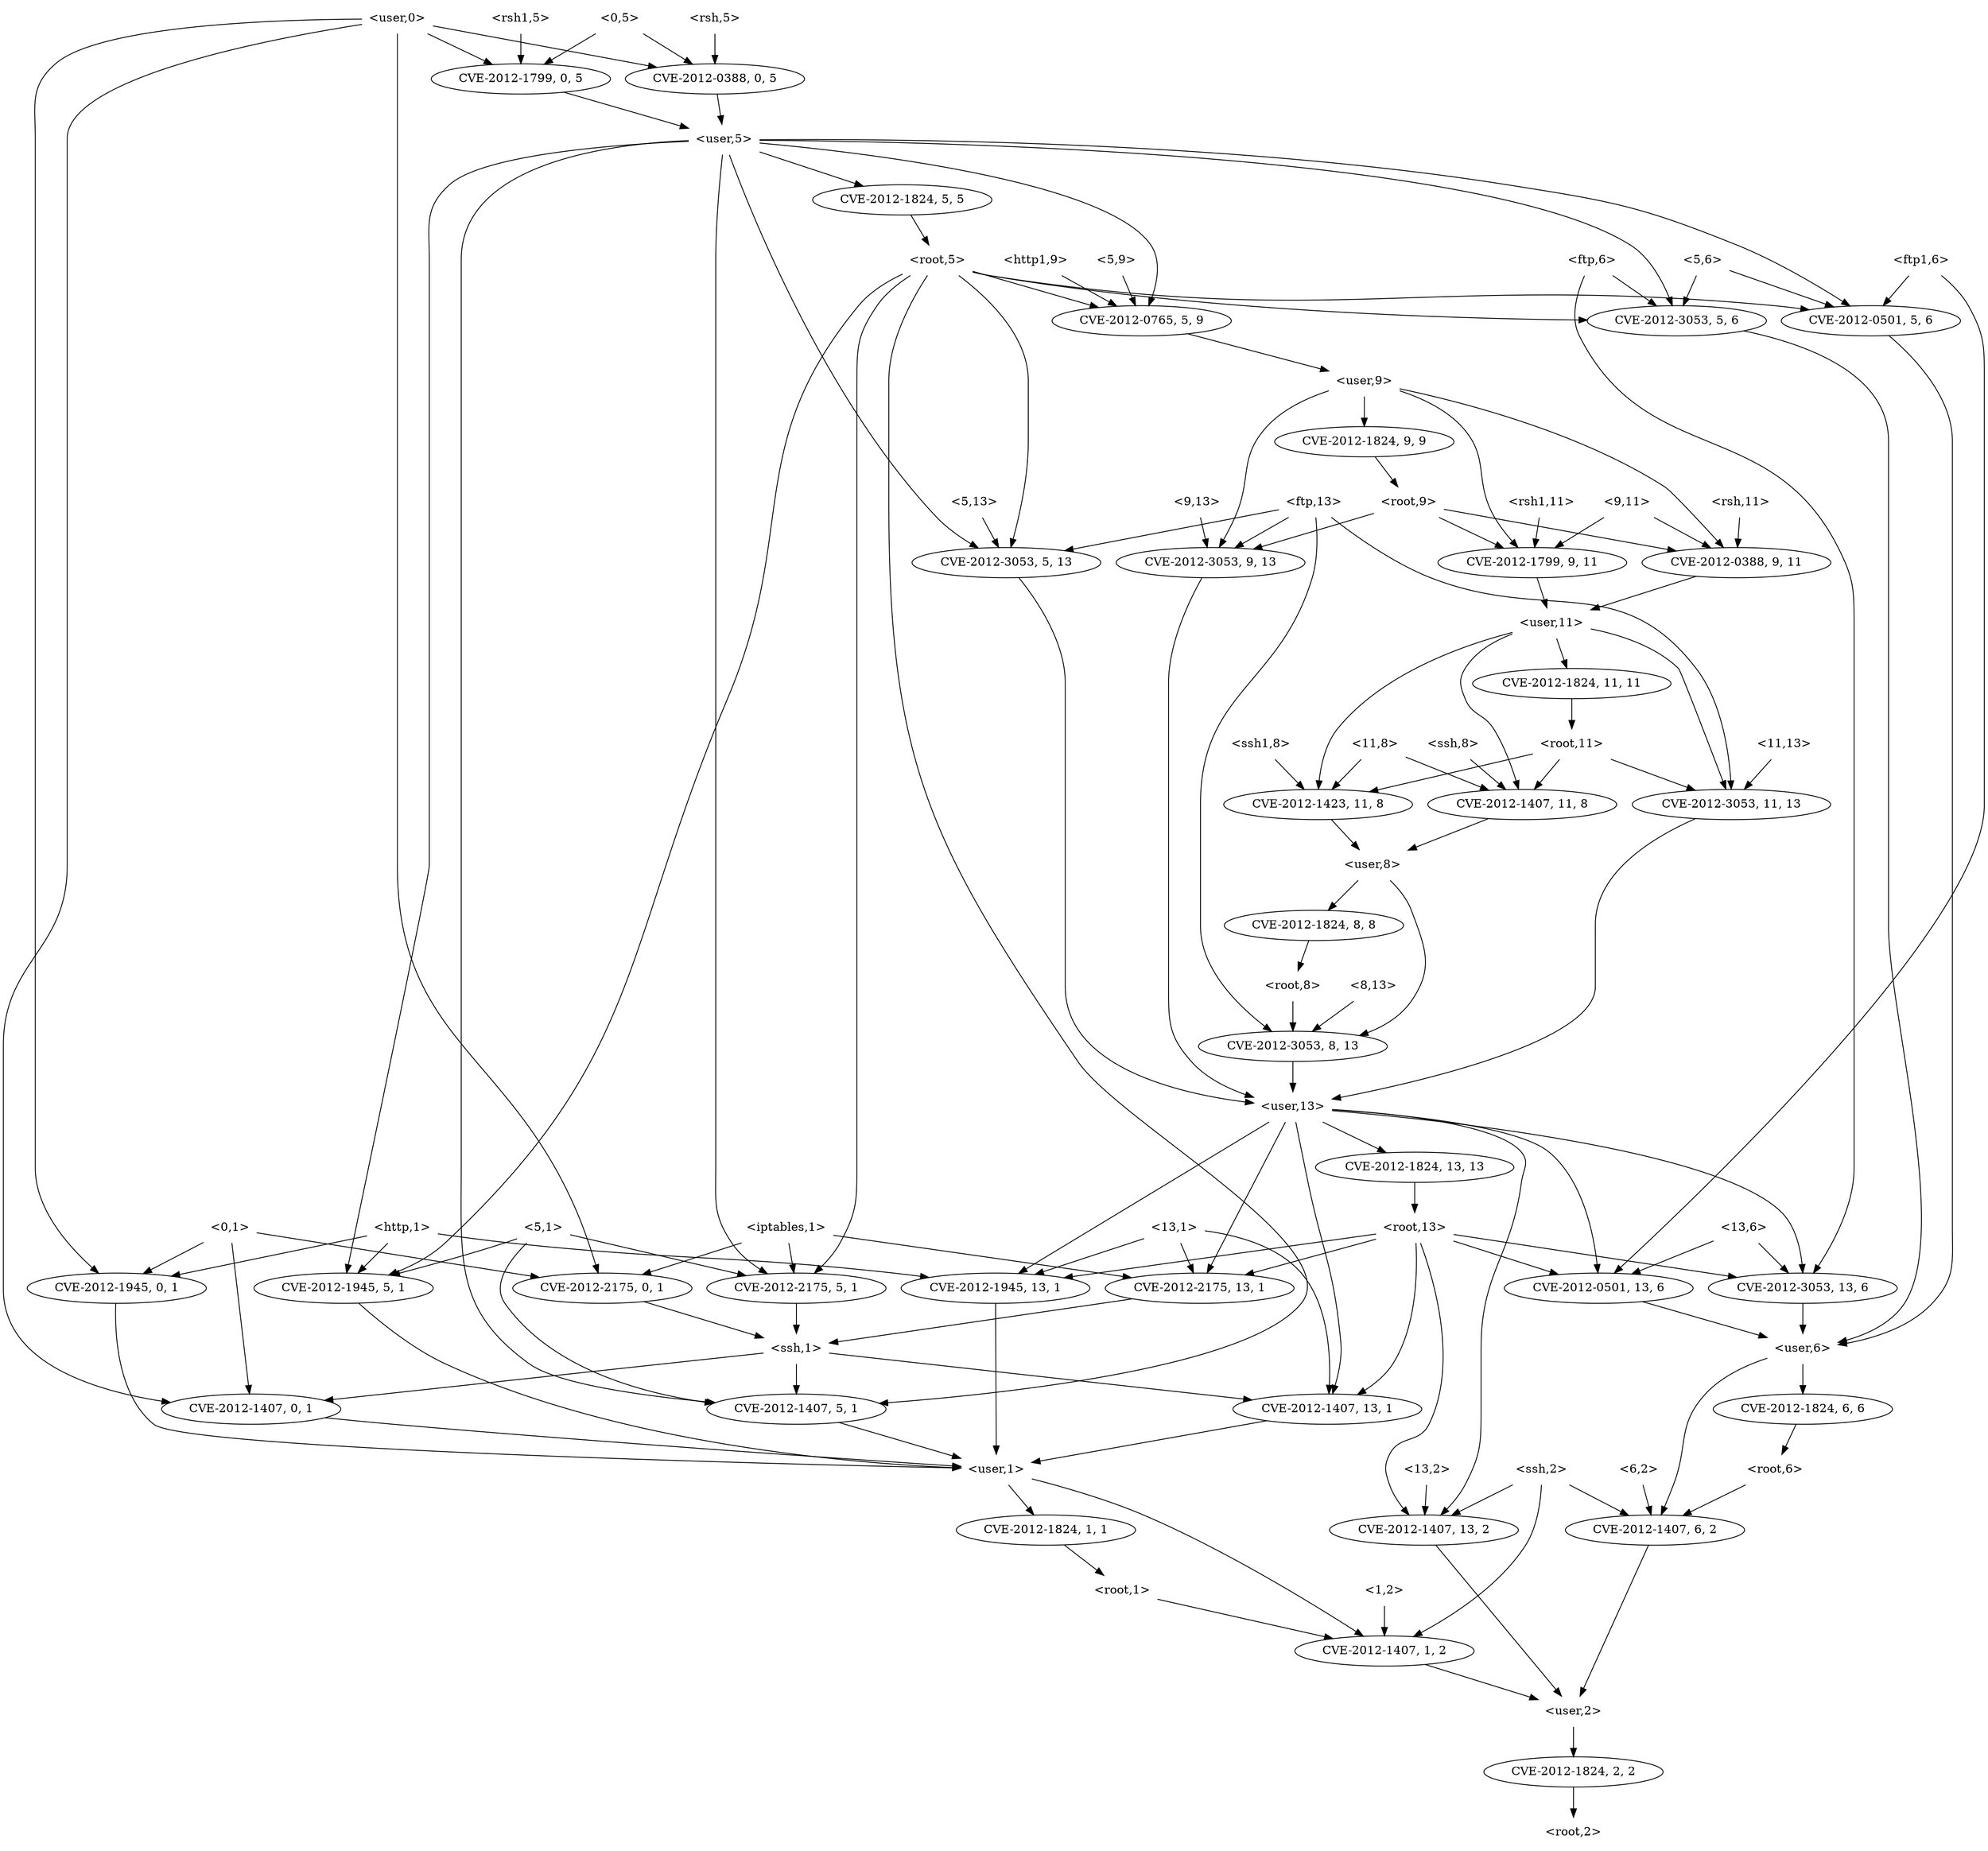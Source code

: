 strict digraph {
	graph [bb="0,0,2062.2,2196"];
	node [label="\N"];
	"<v_root,8,8>"	 [height=0.5,
		label=<CVE-2012-1824, 8, 8>,
		pos="1274.9,1098",
		width=2.4499];
	"<root,8>"	 [height=0.5,
		pos="1301.9,1026",
		shape=plaintext,
		width=0.89583];
	"<v_root,8,8>" -> "<root,8>"	 [pos="e,1295.3,1044.1 1281.6,1079.7 1284.6,1071.8 1288.3,1062.3 1291.6,1053.5"];
	"<v_ftp,8,13>"	 [height=0.5,
		label=<CVE-2012-3053, 8, 13>,
		pos="1400.9,954",
		width=2.5686];
	"<root,8>" -> "<v_ftp,8,13>"	 [pos="e,1377.6,971.47 1326.1,1007.9 1339.1,998.69 1355.3,987.26 1369.2,977.38"];
	"<13,6>"	 [height=0.5,
		pos="1762.9,738",
		shape=plaintext,
		width=0.78472];
	"<v_ftp,13,6>"	 [height=0.5,
		label=<CVE-2012-3053, 13, 6>,
		pos="1864.9,666",
		width=2.5686];
	"<13,6>" -> "<v_ftp,13,6>"	 [pos="e,1840.9,683.47 1787.8,719.88 1801.2,710.69 1817.9,699.26 1832.3,689.38"];
	"<v_ftp1,13,6>"	 [height=0.5,
		label=<CVE-2012-0501, 13, 6>,
		pos="1660.9,666",
		width=2.5686];
	"<13,6>" -> "<v_ftp1,13,6>"	 [pos="e,1684.9,683.47 1737.9,719.88 1724.6,710.69 1707.9,699.26 1693.5,689.38"];
	"<user,6>"	 [height=0.5,
		pos="1866.9,594",
		shape=plaintext,
		width=0.91667];
	"<v_ftp,13,6>" -> "<user,6>"	 [pos="e,1866.4,612.1 1865.4,647.7 1865.6,639.98 1865.9,630.71 1866.1,622.11"];
	"<v_ftp1,13,6>" -> "<user,6>"	 [pos="e,1833.8,606.23 1704.8,650.07 1740,638.12 1789,621.45 1823.9,609.59"];
	"<0,5>"	 [height=0.5,
		pos="642.89,2178",
		shape=plaintext,
		width=0.75];
	"<v_rsh,0,5>"	 [height=0.5,
		label=<CVE-2012-0388, 0, 5>,
		pos="737.89,2106",
		width=2.4499];
	"<0,5>" -> "<v_rsh,0,5>"	 [pos="e,715.33,2123.6 666.37,2159.7 678.63,2150.7 693.79,2139.5 706.99,2129.8"];
	"<v_rsh1,0,5>"	 [height=0.5,
		label=<CVE-2012-1799, 0, 5>,
		pos="542.89,2106",
		width=2.4499];
	"<0,5>" -> "<v_rsh1,0,5>"	 [pos="e,566.41,2123.5 618.42,2159.9 605.3,2150.7 588.98,2139.3 574.86,2129.4"];
	"<user,5>"	 [height=0.5,
		pos="780.89,2034",
		shape=plaintext,
		width=0.91667];
	"<v_rsh,0,5>" -> "<user,5>"	 [pos="e,770.27,2052.3 748.3,2088.1 753.29,2079.9 759.39,2070 764.95,2060.9"];
	"<v_rsh1,0,5>" -> "<user,5>"	 [pos="e,747.72,2044.8 591.05,2090.8 634.09,2078.2 696.57,2059.8 737.94,2047.6"];
	"<rsh1,11>"	 [height=0.5,
		pos="1110.9,1602",
		shape=plaintext,
		width=1.0278];
	"<v_rsh1,9,11>"	 [height=0.5,
		label=<CVE-2012-1799, 9, 11>,
		pos="1115.9,1530",
		width=2.5686];
	"<rsh1,11>" -> "<v_rsh1,9,11>"	 [pos="e,1114.7,1548.1 1112.1,1583.7 1112.7,1576 1113.3,1566.7 1114,1558.1"];
	"<user,11>"	 [height=0.5,
		pos="1109.9,1458",
		shape=plaintext,
		width=1.0069];
	"<v_rsh1,9,11>" -> "<user,11>"	 [pos="e,1111.4,1476.1 1114.4,1511.7 1113.7,1504 1112.9,1494.7 1112.2,1486.1"];
	"<v_ftp,5,13>"	 [height=0.5,
		label=<CVE-2012-3053, 5, 13>,
		pos="1542.9,1530",
		width=2.5686];
	"<user,13>"	 [height=0.5,
		pos="1400.9,882",
		shape=plaintext,
		width=1.0069];
	"<v_ftp,5,13>" -> "<user,13>"	 [pos="e,1437.3,895.31 1542.9,1512 1542.9,1485.3 1542.9,1432.1 1542.9,1387 1542.9,1387 1542.9,1387 1542.9,1025 1542.9,981.45 1531.9,967.58\
 1501.9,936 1486.7,920.03 1465.7,907.94 1446.7,899.36"];
	"<v_iptables,13,1>"	 [height=0.5,
		label=<CVE-2012-2175, 13, 1>,
		pos="830.89,666",
		width=2.5686];
	"<user,13>" -> "<v_iptables,13,1>"	 [pos="e,843.63,684.01 1364.4,881.74 1294.2,881.92 1136.8,876.35 1015.9,828 943.66,799.12 880.31,729.47 849.95,691.95"];
	"<user,13>" -> "<v_ftp,13,6>"	 [pos="e,1855.5,684.15 1437.3,879.18 1513.6,873.53 1692.2,850.38 1799.9,756 1820.5,737.9 1838.5,712.12 1850.2,692.97"];
	"<v_ssh,13,2>"	 [height=0.5,
		label=<CVE-2012-1407, 13, 2>,
		pos="1477.9,378",
		width=2.5686];
	"<user,13>" -> "<v_ssh,13,2>"	 [pos="e,1463.9,395.97 1405.9,863.81 1415.6,829.83 1436.5,751.51 1443.9,684 1456.1,572.67 1413.9,539.63 1444.9,432 1447.7,422.36 1452.7\
,412.77 1458.1,404.44"];
	"<v_ssh,13,1>"	 [height=0.5,
		label=<CVE-2012-1407, 13, 1>,
		pos="1188.9,522",
		width=2.5686];
	"<user,13>" -> "<v_ssh,13,1>"	 [pos="e,1191.2,540.02 1364.5,879.02 1296.3,873.11 1150.4,849.6 1086.9,756 1077.9,742.76 1078.3,733.48 1086.9,720 1107.5,687.84 1142,714.55\
 1164.9,684 1194.3,644.82 1194.9,584.93 1192.2,550.31"];
	"<v_http,13,1>"	 [height=0.5,
		label=<CVE-2012-1945, 13, 1>,
		pos="1342.9,666",
		width=2.5686];
	"<user,13>" -> "<v_http,13,1>"	 [pos="e,1347.6,684.23 1396.2,863.85 1386.2,826.75 1362.3,738.81 1350.2,694.1"];
	"<user,13>" -> "<v_ftp1,13,6>"	 [pos="e,1664.9,684.11 1437.5,878.17 1498.4,872.64 1616.8,858.23 1643.9,828 1676.7,791.39 1672.6,729.65 1666.7,694.21"];
	"<v_root,13,13>"	 [height=0.5,
		label=<CVE-2012-1824, 13, 13>,
		pos="1537.9,810",
		width=2.7013];
	"<user,13>" -> "<v_root,13,13>"	 [pos="e,1506.1,827.23 1434.4,863.88 1453.3,854.23 1477,842.11 1497,831.91"];
	"<11,13>"	 [height=0.5,
		pos="960.89,1314",
		shape=plaintext,
		width=0.88889];
	"<v_ftp,11,13>"	 [height=0.5,
		label=<CVE-2012-3053, 11, 13>,
		pos="971.89,1242",
		width=2.7013];
	"<11,13>" -> "<v_ftp,11,13>"	 [pos="e,969.2,1260.1 963.61,1295.7 964.82,1288 966.27,1278.7 967.63,1270.1"];
	"<v_ftp,11,13>" -> "<user,13>"	 [pos="e,1364.4,882.25 992.75,1224.1 1020.4,1199.7 1065.9,1151.6 1065.9,1099 1065.9,1099 1065.9,1099 1065.9,1025 1065.9,901.22 1262.2,883.73\
 1354.2,882.34"];
	"<0,1>"	 [height=0.5,
		pos="951.89,738",
		shape=plaintext,
		width=0.75];
	"<v_http,0,1>"	 [height=0.5,
		label=<CVE-2012-1945, 0, 1>,
		pos="1067.9,666",
		width=2.4499];
	"<0,1>" -> "<v_http,0,1>"	 [pos="e,1040.9,683.31 979.08,720.59 994.94,711.02 1015.1,698.85 1032.2,688.52"];
	"<v_iptables,0,1>"	 [height=0.5,
		label=<CVE-2012-2175, 0, 1>,
		pos="631.89,666",
		width=2.4499];
	"<0,1>" -> "<v_iptables,0,1>"	 [pos="e,689.69,679.64 924.88,731.09 875.62,720.32 769.81,697.17 699.75,681.85"];
	"<v_ssh,0,1>"	 [height=0.5,
		label=<CVE-2012-1407, 0, 1>,
		pos="791.89,522",
		width=2.4499];
	"<0,1>" -> "<v_ssh,0,1>"	 [pos="e,818.6,539.3 951.12,719.8 949.61,700.99 945.13,670.53 931.89,648 906.07,604.1 859.59,567.21 827.3,545.13"];
	"<user,1>"	 [height=0.5,
		pos="1089.9,450",
		shape=plaintext,
		width=0.91667];
	"<v_http,0,1>" -> "<user,1>"	 [pos="e,1088.1,468.23 1069.6,647.85 1073.5,610.83 1082.5,523.18 1087.1,478.39"];
	"<ssh,1>"	 [height=0.5,
		pos="711.89,594",
		shape=plaintext,
		width=0.84028];
	"<v_iptables,0,1>" -> "<ssh,1>"	 [pos="e,692.23,612.2 650.85,648.41 660.88,639.63 673.39,628.68 684.47,618.99"];
	"<v_ssh,0,1>" -> "<user,1>"	 [pos="e,1056.6,458.81 847.59,507.92 905.23,494.37 994.05,473.51 1046.6,461.16"];
	"<v_ftp,8,13>" -> "<user,13>"	 [pos="e,1400.9,900.1 1400.9,935.7 1400.9,927.98 1400.9,918.71 1400.9,910.11"];
	"<v_root,6,6>"	 [height=0.5,
		label=<CVE-2012-1824, 6, 6>,
		pos="1751.9,522",
		width=2.4499];
	"<root,6>"	 [height=0.5,
		pos="1752.9,450",
		shape=plaintext,
		width=0.89583];
	"<v_root,6,6>" -> "<root,6>"	 [pos="e,1752.6,468.1 1752.1,503.7 1752.2,495.98 1752.4,486.71 1752.5,478.11"];
	"<v_ssh,6,2>"	 [height=0.5,
		label=<CVE-2012-1407, 6, 2>,
		pos="1714.9,378",
		width=2.4499];
	"<root,6>" -> "<v_ssh,6,2>"	 [pos="e,1724.2,396.1 1743.5,431.7 1739.1,423.64 1733.8,413.89 1729,404.98"];
	"<http,1>"	 [height=0.5,
		pos="1128.9,738",
		shape=plaintext,
		width=0.89583];
	"<http,1>" -> "<v_http,0,1>"	 [pos="e,1082.8,684.1 1113.8,719.7 1106.5,711.3 1097.6,701.07 1089.6,691.86"];
	"<http,1>" -> "<v_http,13,1>"	 [pos="e,1297.7,681.77 1161.4,726.37 1195,715.38 1248,698.03 1288.1,684.92"];
	"<v_http,5,1>"	 [height=0.5,
		label=<CVE-2012-1945, 5, 1>,
		pos="128.89,666",
		width=2.4499];
	"<http,1>" -> "<v_http,5,1>"	 [pos="e,208.51,673.89 1096.5,732.49 1067.9,728.66 1025.2,723.28 987.89,720 700.55,694.72 627.67,703.58 339.89,684 300.17,681.3 256.29,\
677.84 218.88,674.75"];
	"<v_http,13,1>" -> "<user,1>"	 [pos="e,1123.2,450.6 1342.4,647.88 1340.4,615.05 1331.3,543.06 1289.9,504 1247.3,463.88 1178,453.36 1133.2,451.01"];
	"<v_http,5,1>" -> "<user,1>"	 [pos="e,1056.7,450.81 129.18,647.85 130.79,613.97 139.67,538.74 185.89,504 255.17,451.93 875.81,450.24 1046.6,450.77"];
	"<ftp1,6>"	 [height=0.5,
		pos="1982.9,1890",
		shape=plaintext,
		width=0.89583];
	"<v_ftp1,5,6>"	 [height=0.5,
		label=<CVE-2012-0501, 5, 6>,
		pos="1945.9,1818",
		width=2.4499];
	"<ftp1,6>" -> "<v_ftp1,5,6>"	 [pos="e,1954.9,1836.1 1973.7,1871.7 1969.5,1863.6 1964.3,1853.9 1959.6,1845"];
	"<ftp1,6>" -> "<v_ftp1,13,6>"	 [pos="e,1672.9,683.9 2008.9,1872 2021,1862.7 2034.5,1850.3 2042.9,1836 2063.3,1801.1 2061.9,1787.4 2061.9,1747 2061.9,1747 2061.9,1747\
 2061.9,1241 2061.9,1232.5 1756.4,801.53 1678.7,692.07"];
	"<v_ftp1,5,6>" -> "<user,6>"	 [pos="e,1900.1,599.69 1962.4,1800.3 1985.3,1775.3 2023.9,1725.6 2023.9,1675 2023.9,1675 2023.9,1675 2023.9,737 2023.9,696.03 2027.1,678.6\
 1999.9,648 1976.8,622.1 1939.4,608.68 1910.1,601.84"];
	"<ftp,13>"	 [height=0.5,
		pos="1236.9,1602",
		shape=plaintext,
		width=0.89583];
	"<ftp,13>" -> "<v_ftp,11,13>"	 [pos="e,982.72,1260.2 1238.1,1583.7 1238.4,1563.7 1235.7,1531 1216.9,1512 1167.7,1462.4 1115.7,1522.8 1063.9,1476 1001.1,1419.3 1036.7\
,1373.1 1001.9,1296 997.8,1286.9 992.67,1277.4 987.82,1268.9"];
	"<ftp,13>" -> "<v_ftp,8,13>"	 [pos="e,1438.4,970.55 1263.6,1583.7 1331.4,1537.3 1504.9,1402.9 1504.9,1243 1504.9,1243 1504.9,1243 1504.9,1097 1504.9,1056.5 1508.3,1041.1\
 1484.9,1008 1475.4,994.59 1461.4,983.83 1447.5,975.6"];
	"<v_ftp,9,13>"	 [height=0.5,
		label=<CVE-2012-3053, 9, 13>,
		pos="707.89,1530",
		width=2.5686];
	"<ftp,13>" -> "<v_ftp,9,13>"	 [pos="e,773.91,1542.6 1204.3,1593.3 1189.9,1590 1172.6,1586.5 1156.9,1584 1003.7,1559.9 963.54,1568.8 809.89,1548 801.51,1546.9 792.77\
,1545.6 784.07,1544.2"];
	"<ftp,13>" -> "<v_ftp,5,13>"	 [pos="e,1474.6,1542.2 1269.3,1588.6 1274.2,1586.9 1279.1,1585.3 1283.9,1584 1343.7,1567.1 1412.8,1553.3 1464.5,1544"];
	"<v_ftp,9,13>" -> "<user,13>"	 [pos="e,1364.2,883.44 722.52,1511.9 742.77,1486.5 776.89,1436.3 776.89,1387 776.89,1387 776.89,1387 776.89,1025 776.89,906.72 1208.5,886.96\
 1353.8,883.66"];
	"<v_ssh,5,1>"	 [height=0.5,
		label=<CVE-2012-1407, 5, 1>,
		pos="282.89,522",
		width=2.4499];
	"<ssh,1>" -> "<v_ssh,5,1>"	 [pos="e,349.57,533.88 681.38,588.02 614.91,577.18 455.33,551.14 359.5,535.5"];
	"<ssh,1>" -> "<v_ssh,13,1>"	 [pos="e,1117.3,533.5 742.45,588.51 814.96,577.87 999.35,550.81 1107.1,535"];
	"<ssh,1>" -> "<v_ssh,0,1>"	 [pos="e,772.89,539.62 731.66,575.7 741.79,566.84 754.26,555.92 765.23,546.33"];
	"<v_ssh,13,1>" -> "<user,1>"	 [pos="e,1114.2,468.2 1165.4,504.41 1152.6,495.37 1136.6,484.04 1122.6,474.14"];
	"<v_ssh,1,2>"	 [height=0.5,
		label=<CVE-2012-1407, 1, 2>,
		pos="1444.9,234",
		width=2.4499];
	"<user,1>" -> "<v_ssh,1,2>"	 [pos="e,1423.3,251.7 1123,436.14 1147.3,426.24 1180.8,411.65 1208.9,396 1286.7,352.62 1371.4,290.9 1415.1,257.9"];
	"<v_root,1,1>"	 [height=0.5,
		label=<CVE-2012-1824, 1, 1>,
		pos="1111.9,378",
		width=2.4499];
	"<user,1>" -> "<v_root,1,1>"	 [pos="e,1106.5,396.1 1095.3,431.7 1097.8,423.9 1100.7,414.51 1103.5,405.83"];
	"<v_ssh,11,8>"	 [height=0.5,
		label=<CVE-2012-1407, 11, 8>,
		pos="1383.9,1242",
		width=2.5686];
	"<user,11>" -> "<v_ssh,11,8>"	 [pos="e,1383.7,1260.1 1146.5,1456.9 1193.3,1454.9 1274.4,1445.2 1327.9,1404 1369.5,1371.9 1380.3,1307 1383.1,1270.1"];
	"<user,11>" -> "<v_ftp,11,13>"	 [pos="e,996.27,1259.5 1104.6,1439.7 1094.6,1408.7 1070.5,1342.5 1034.9,1296 1026.3,1284.8 1015,1274.3 1004.3,1265.7"];
	"<v_ssh1,11,8>"	 [height=0.5,
		label=<CVE-2012-1423, 11, 8>,
		pos="1179.9,1242",
		width=2.5686];
	"<user,11>" -> "<v_ssh1,11,8>"	 [pos="e,1150.7,1259.3 1106.2,1439.9 1100.5,1409.3 1092.4,1343.7 1115.9,1296 1121.8,1284 1131.9,1273.7 1142.3,1265.4"];
	"<v_root,11,11>"	 [height=0.5,
		label=<CVE-2012-1824, 11, 11>,
		pos="1221.9,1386",
		width=2.7013];
	"<user,11>" -> "<v_root,11,11>"	 [pos="e,1195.5,1403.5 1137.3,1439.9 1152.3,1430.5 1171,1418.8 1187,1408.8"];
	"<13,2>"	 [height=0.5,
		pos="1482.9,450",
		shape=plaintext,
		width=0.78472];
	"<13,2>" -> "<v_ssh,13,2>"	 [pos="e,1479.1,396.1 1481.7,431.7 1481.1,423.98 1480.4,414.71 1479.8,406.11"];
	"<user,2>"	 [height=0.5,
		pos="1636.9,162",
		shape=plaintext,
		width=0.91667];
	"<v_ssh,13,2>" -> "<user,2>"	 [pos="e,1624.1,180.23 1490.6,359.85 1518.5,322.28 1585.2,232.58 1618,188.43"];
	"<iptables,1>"	 [height=0.5,
		pos="631.89,738",
		shape=plaintext,
		width=1.1944];
	"<iptables,1>" -> "<v_iptables,0,1>"	 [pos="e,631.89,684.1 631.89,719.7 631.89,711.98 631.89,702.71 631.89,694.11"];
	"<v_iptables,5,1>"	 [height=0.5,
		label=<CVE-2012-2175, 5, 1>,
		pos="436.89,666",
		width=2.4499];
	"<iptables,1>" -> "<v_iptables,5,1>"	 [pos="e,478.37,681.89 588.61,721.46 558.82,710.77 519.12,696.52 487.8,685.28"];
	"<iptables,1>" -> "<v_iptables,13,1>"	 [pos="e,788.13,682.04 675.07,721.81 705.42,711.13 746.2,696.79 778.43,685.45"];
	"<v_iptables,5,1>" -> "<ssh,1>"	 [pos="e,681.59,602.71 489.91,651.5 543.09,637.97 623.81,617.42 671.85,605.19"];
	"<v_iptables,13,1>" -> "<ssh,1>"	 [pos="e,741,612.12 803.29,648.76 787.38,639.41 767.16,627.52 749.79,617.29"];
	"<v_root,2,2>"	 [height=0.5,
		label=<CVE-2012-1824, 2, 2>,
		pos="1636.9,90",
		width=2.4499];
	"<user,2>" -> "<v_root,2,2>"	 [pos="e,1636.9,108.1 1636.9,143.7 1636.9,135.98 1636.9,126.71 1636.9,118.11"];
	"<root,2>"	 [height=0.5,
		pos="1636.9,18",
		shape=plaintext,
		width=0.89583];
	"<v_root,2,2>" -> "<root,2>"	 [pos="e,1636.9,36.104 1636.9,71.697 1636.9,63.983 1636.9,54.712 1636.9,46.112"];
	"<root,1>"	 [height=0.5,
		pos="1182.9,306",
		shape=plaintext,
		width=0.89583];
	"<root,1>" -> "<v_ssh,1,2>"	 [pos="e,1393.7,248.68 1215.3,296.35 1257.2,285.14 1331.1,265.39 1383.8,251.33"];
	"<v_ssh,1,2>" -> "<user,2>"	 [pos="e,1603.7,175.09 1486.1,217.98 1517.9,206.37 1561.9,190.34 1594.1,178.59"];
	"<user,9>"	 [height=0.5,
		pos="1002.9,1746",
		shape=plaintext,
		width=0.91667];
	"<v_rsh,9,11>"	 [height=0.5,
		label=<CVE-2012-0388, 9, 11>,
		pos="911.89,1530",
		width=2.5686];
	"<user,9>" -> "<v_rsh,9,11>"	 [pos="e,905.65,1548 969.63,1736.4 947.32,1728.8 919.59,1715.1 905.89,1692 881.19,1650.4 892.63,1591.4 902.63,1557.6"];
	"<user,9>" -> "<v_ftp,9,13>"	 [pos="e,719.7,1548 969.7,1731.7 923.81,1712.2 840.06,1672.3 781.89,1620 760.38,1600.7 739.66,1574.9 725.65,1556.1"];
	"<user,9>" -> "<v_rsh1,9,11>"	 [pos="e,1133.6,1547.9 1036.1,1731.2 1075.3,1712.7 1137.5,1675.6 1156.9,1620 1162.1,1604.9 1162.1,1599.1 1156.9,1584 1153.4,1573.8 1147\
,1564 1140.3,1555.6"];
	"<v_root,9,9>"	 [height=0.5,
		label=<CVE-2012-1824, 9, 9>,
		pos="1002.9,1674",
		width=2.4499];
	"<user,9>" -> "<v_root,9,9>"	 [pos="e,1002.9,1692.1 1002.9,1727.7 1002.9,1720 1002.9,1710.7 1002.9,1702.1"];
	"<v_rsh,9,11>" -> "<user,11>"	 [pos="e,1073.5,1471.9 954.36,1514 986.63,1502.6 1030.9,1486.9 1064,1475.2"];
	"<root,9>"	 [height=0.5,
		pos="947.89,1602",
		shape=plaintext,
		width=0.89583];
	"<v_root,9,9>" -> "<root,9>"	 [pos="e,961.46,1620.3 989.57,1656.1 983.05,1647.8 975.06,1637.6 967.83,1628.4"];
	"<8,13>"	 [height=0.5,
		pos="1447.9,1026",
		shape=plaintext,
		width=0.78472];
	"<8,13>" -> "<v_ftp,8,13>"	 [pos="e,1412.4,972.1 1436.3,1007.7 1430.7,999.47 1424,989.48 1418,980.42"];
	"<ssh,8>"	 [height=0.5,
		pos="1445.9,1314",
		shape=plaintext,
		width=0.84028];
	"<ssh,8>" -> "<v_ssh,11,8>"	 [pos="e,1399,1260.1 1430.6,1295.7 1423.1,1287.3 1414.1,1277.1 1405.9,1267.9"];
	"<user,8>"	 [height=0.5,
		pos="1328.9,1170",
		shape=plaintext,
		width=0.91667];
	"<v_ssh,11,8>" -> "<user,8>"	 [pos="e,1342.5,1188.3 1370.6,1224.1 1364,1215.8 1356.1,1205.6 1348.8,1196.4"];
	"<root,9>" -> "<v_rsh,9,11>"	 [pos="e,920.68,1548.1 938.99,1583.7 934.89,1575.7 929.94,1566.1 925.39,1557.3"];
	"<root,9>" -> "<v_ftp,9,13>"	 [pos="e,757.2,1545.4 915.52,1591.6 877.53,1580.5 813.79,1561.9 766.93,1548.2"];
	"<root,9>" -> "<v_rsh1,9,11>"	 [pos="e,1078.6,1546.5 980.28,1587.5 1005.6,1577 1041,1562.2 1069.3,1550.4"];
	"<v_root,1,1>" -> "<root,1>"	 [pos="e,1165.4,324.28 1129.1,360.05 1137.8,351.5 1148.4,340.96 1158,331.54"];
	"<5,9>"	 [height=0.5,
		pos="976.89,1890",
		shape=plaintext,
		width=0.75];
	"<v_http1,5,9>"	 [height=0.5,
		label=<CVE-2012-0765, 5, 9>,
		pos="1063.9,1818",
		width=2.4499];
	"<5,9>" -> "<v_http1,5,9>"	 [pos="e,1043.2,1835.6 998.39,1871.7 1009.5,1862.7 1023.2,1851.7 1035.2,1842"];
	"<v_http1,5,9>" -> "<user,9>"	 [pos="e,1017.9,1764.3 1049.1,1800.1 1041.7,1791.6 1032.7,1781.2 1024.5,1771.8"];
	"<user,8>" -> "<v_ftp,8,13>"	 [pos="e,1400.6,972.28 1346.5,1151.9 1355.5,1142.2 1365.8,1129.4 1371.9,1116 1392,1072.2 1398.2,1015.6 1400.1,982.56"];
	"<user,8>" -> "<v_root,8,8>"	 [pos="e,1288.1,1116.1 1315.5,1151.7 1309.1,1143.4 1301.3,1133.3 1294.3,1124.1"];
	"<user,5>" -> "<v_http1,5,9>"	 [pos="e,1057.1,1836 814.21,2022.5 863.35,2005.5 955.6,1967.8 1012.9,1908 1030.4,1889.7 1044.2,1864.3 1053,1845.3"];
	"<user,5>" -> "<v_ftp,5,13>"	 [pos="e,1542.9,1548 814.12,2030.4 960.78,2018.4 1542.9,1966.3 1542.9,1891 1542.9,1891 1542.9,1891 1542.9,1673 1542.9,1633 1542.9,1586.7\
 1542.9,1558.1"];
	"<user,5>" -> "<v_ssh,5,1>"	 [pos="e,220.2,534.75 747.78,2031.9 626.13,2027.1 210.89,2002.4 210.89,1891 210.89,1891 210.89,1891 210.89,1169 210.89,924.16 -97,856.17\
 31.887,648 70.605,585.46 151.05,553.2 210.48,537.27"];
	"<v_root,5,5>"	 [height=0.5,
		label=<CVE-2012-1824, 5, 5>,
		pos="801.89,1962",
		width=2.4499];
	"<user,5>" -> "<v_root,5,5>"	 [pos="e,796.76,1980.1 786.08,2015.7 788.42,2007.9 791.23,1998.5 793.84,1989.8"];
	"<user,5>" -> "<v_http,5,1>"	 [pos="e,137.79,683.96 747.71,2032.2 630.28,2028.9 239.21,2015.6 196.89,1980 165.52,1953.6 172.89,1932 172.89,1891 172.89,1891 172.89,1891\
 172.89,809 172.89,766.98 155.09,720.98 142.13,693.05"];
	"<v_ftp,5,6>"	 [height=0.5,
		label=<CVE-2012-3053, 5, 6>,
		pos="1750.9,1818",
		width=2.4499];
	"<user,5>" -> "<v_ftp,5,6>"	 [pos="e,1741.7,1836.1 814.16,2032.6 943.72,2031 1414.4,2022 1556.9,1980 1620.2,1961.3 1637.5,1951.9 1686.9,1908 1707.3,1889.9 1724.9,1864.1\
 1736.5,1844.9"];
	"<user,5>" -> "<v_iptables,5,1>"	 [pos="e,436.49,684.05 747.73,2033.5 664.6,2032.7 453.89,2018.2 453.89,1891 453.89,1891 453.89,1891 453.89,1097 453.89,1001.5 434.89,978.49\
 434.89,883 434.89,883 434.89,883 434.89,809 434.89,768.99 435.69,722.65 436.28,694.08"];
	"<user,5>" -> "<v_ftp1,5,6>"	 [pos="e,1934.6,1836 814.13,2033.5 927.14,2034.5 1306.6,2033.4 1613.9,1980 1727.8,1960.2 1765.5,1968.8 1863.9,1908 1890.4,1891.6 1913.6\
,1864.4 1928.6,1844.4"];
	"<v_ssh,5,1>" -> "<user,1>"	 [pos="e,1056.8,453.87 362.47,514.1 530.53,499.52 916.76,466.02 1046.5,454.76"];
	"<root,5>"	 [height=0.5,
		pos="887.89,1890",
		shape=plaintext,
		width=0.89583];
	"<v_root,5,5>" -> "<root,5>"	 [pos="e,866.75,1908.2 822.27,1944.4 833.16,1935.5 846.77,1924.5 858.76,1914.7"];
	"<v_ftp,5,6>" -> "<user,6>"	 [pos="e,1900.3,603.2 1803.9,1803.6 1862.3,1785.2 1947.9,1746.1 1947.9,1675 1947.9,1675 1947.9,1675 1947.9,1097 1947.9,897.28 2068.5,819.34\
 1965.9,648 1953.7,627.64 1930.7,614.66 1910,606.64"];
	"<ftp,6>"	 [height=0.5,
		pos="1648.9,1890",
		shape=plaintext,
		width=0.8125];
	"<ftp,6>" -> "<v_ftp,5,6>"	 [pos="e,1726.9,1835.5 1673.8,1871.9 1687.2,1862.7 1703.9,1851.3 1718.3,1841.4"];
	"<ftp,6>" -> "<v_ftp,13,6>"	 [pos="e,1860.8,684.18 1649.2,1871.9 1649.7,1853.9 1650.9,1824.9 1653.9,1800 1707.7,1354.1 1829.4,819.12 1858.5,694.06"];
	"<user,6>" -> "<v_ssh,6,2>"	 [pos="e,1743.6,395.09 1865.7,575.9 1864,557.45 1859.6,527.54 1848.9,504 1832.2,467.33 1823.2,459.59 1793.9,432 1781.5,420.31 1766.2,409.41\
 1752.4,400.58"];
	"<user,6>" -> "<v_root,6,6>"	 [pos="e,1778.5,539.23 1838.8,575.88 1823.3,566.45 1803.9,554.66 1787.4,544.61"];
	"<v_ssh,6,2>" -> "<user,2>"	 [pos="e,1643.2,180.23 1708.6,359.85 1695.1,322.68 1662.9,234.44 1646.7,189.82"];
	"<5,13>"	 [height=0.5,
		pos="1485.9,1602",
		shape=plaintext,
		width=0.78472];
	"<5,13>" -> "<v_ftp,5,13>"	 [pos="e,1529,1548.1 1500,1583.7 1506.8,1575.3 1515.1,1565.1 1522.6,1555.9"];
	"<http1,9>"	 [height=0.5,
		pos="1095.9,1890",
		shape=plaintext,
		width=0.97917];
	"<http1,9>" -> "<v_http1,5,9>"	 [pos="e,1071.7,1836.1 1088,1871.7 1084.3,1863.7 1079.9,1854.1 1075.9,1845.3"];
	"<5,6>"	 [height=0.5,
		pos="1827.9,1890",
		shape=plaintext,
		width=0.75];
	"<5,6>" -> "<v_ftp1,5,6>"	 [pos="e,1918.5,1835.2 1855,1872.9 1871.2,1863.3 1892,1851 1909.6,1840.5"];
	"<5,6>" -> "<v_ftp,5,6>"	 [pos="e,1769.2,1835.6 1808.9,1871.7 1799.2,1862.9 1787.3,1852.1 1776.9,1842.6"];
	"<5,1>"	 [height=0.5,
		pos="265.89,738",
		shape=plaintext,
		width=0.75];
	"<5,1>" -> "<v_ssh,5,1>"	 [pos="e,277.29,539.97 264.87,719.97 263.42,690.48 261.63,628.05 268.89,576 270.1,567.29 272.26,557.96 274.53,549.59"];
	"<5,1>" -> "<v_iptables,5,1>"	 [pos="e,399.43,682.34 292.98,725.91 319.01,715.25 358.88,698.93 390.05,686.17"];
	"<5,1>" -> "<v_http,5,1>"	 [pos="e,160.21,683.01 238.82,723.17 218.94,713.01 191.61,699.05 169.18,687.59"];
	"<ssh,2>"	 [height=0.5,
		pos="1598.9,450",
		shape=plaintext,
		width=0.84028];
	"<ssh,2>" -> "<v_ssh,13,2>"	 [pos="e,1505.9,395.23 1569.3,431.88 1552.8,422.36 1532.2,410.44 1514.8,400.33"];
	"<ssh,2>" -> "<v_ssh,6,2>"	 [pos="e,1688,395.23 1627.3,431.88 1642.9,422.45 1662.4,410.66 1679.1,400.61"];
	"<ssh,2>" -> "<v_ssh,1,2>"	 [pos="e,1470.2,251.39 1598,431.85 1596.4,413.09 1591.9,382.67 1578.9,360 1554.1,316.73 1509.4,279.58 1478.5,257.28"];
	"<v_ssh1,11,8>" -> "<user,8>"	 [pos="e,1295.7,1186.6 1213.7,1225.1 1235.3,1215 1263.4,1201.7 1286.5,1190.9"];
	"<root,11>"	 [height=0.5,
		pos="1160.9,1314",
		shape=plaintext,
		width=1];
	"<v_root,11,11>" -> "<root,11>"	 [pos="e,1175.9,1332.3 1207.1,1368.1 1199.7,1359.6 1190.7,1349.2 1182.5,1339.8"];
	"<root,11>" -> "<v_ssh,11,8>"	 [pos="e,1332.9,1257.1 1197.2,1299 1200.1,1298 1203,1297 1205.9,1296 1244.5,1283 1288.5,1269.9 1323,1260"];
	"<root,11>" -> "<v_ftp,11,13>"	 [pos="e,1013.5,1258.4 1124.4,1299.5 1095.7,1288.8 1055.2,1273.8 1023.1,1262"];
	"<root,11>" -> "<v_ssh1,11,8>"	 [pos="e,1175.2,1260.1 1165.6,1295.7 1167.7,1287.9 1170.2,1278.5 1172.6,1269.8"];
	"<root,13>"	 [height=0.5,
		pos="1537.9,738",
		shape=plaintext,
		width=1];
	"<v_root,13,13>" -> "<root,13>"	 [pos="e,1537.9,756.1 1537.9,791.7 1537.9,783.98 1537.9,774.71 1537.9,766.11"];
	"<13,1>"	 [height=0.5,
		pos="1221.9,738",
		shape=plaintext,
		width=0.78472];
	"<13,1>" -> "<v_ssh,13,1>"	 [pos="e,1191.9,540.17 1219.4,719.59 1215.2,690.04 1206.2,628.19 1197.9,576 1196.5,567.58 1195,558.41 1193.6,550.11"];
	"<13,1>" -> "<v_iptables,13,1>"	 [pos="e,904.03,677.03 1193.5,726.81 1185.9,724.33 1177.6,721.86 1169.9,720 1122.7,708.68 998.34,690.31 914.09,678.44"];
	"<13,1>" -> "<v_http,13,1>"	 [pos="e,1314.7,683.31 1250.3,720.59 1266.8,711.02 1287.8,698.85 1305.7,688.52"];
	"<rsh1,5>"	 [height=0.5,
		pos="542.89,2178",
		shape=plaintext,
		width=0.92361];
	"<rsh1,5>" -> "<v_rsh1,0,5>"	 [pos="e,542.89,2124.1 542.89,2159.7 542.89,2152 542.89,2142.7 542.89,2134.1"];
	"<ssh1,8>"	 [height=0.5,
		pos="1248.9,1314",
		shape=plaintext,
		width=0.94444];
	"<ssh1,8>" -> "<v_ssh1,11,8>"	 [pos="e,1196.7,1260.1 1231.8,1295.7 1223.4,1287.1 1213.1,1276.7 1203.8,1267.3"];
	"<root,13>" -> "<v_iptables,13,1>"	 [pos="e,906.04,676.51 1501.7,733.97 1411.8,726.36 1171.2,705.52 970.89,684 953.12,682.09 934.1,679.89 916,677.72"];
	"<root,13>" -> "<v_ftp,13,6>"	 [pos="e,1805.2,679.77 1574.1,729.24 1627.3,717.86 1727.4,696.44 1795.1,681.94"];
	"<root,13>" -> "<v_ssh,13,2>"	 [pos="e,1494.4,395.79 1538.3,719.95 1538.9,693.29 1539.9,640.12 1539.9,595 1539.9,595 1539.9,595 1539.9,521 1539.9,480.46 1537.4,468.58\
 1519.9,432 1515.1,421.88 1508,411.94 1501,403.45"];
	"<root,13>" -> "<v_ssh,13,1>"	 [pos="e,1229.4,538.38 1522.9,719.97 1505.3,700.76 1474.7,669.41 1443.9,648 1377.7,602.07 1292.2,563.86 1238.9,542.22"];
	"<root,13>" -> "<v_http,13,1>"	 [pos="e,1385,682.12 1501.7,724 1471.6,713.2 1428.4,697.71 1394.7,685.6"];
	"<root,13>" -> "<v_ftp1,13,6>"	 [pos="e,1632.4,683.23 1568,719.88 1584.7,710.36 1605.6,698.44 1623.4,688.33"];
	"<root,5>" -> "<v_http1,5,9>"	 [pos="e,1025.4,1834.3 920.17,1876.2 946.94,1865.5 985.41,1850.2 1015.8,1838.1"];
	"<root,5>" -> "<v_ftp,5,13>"	 [pos="e,1509.1,1546.9 899.85,1871.7 914.01,1852.2 939.18,1820.6 966.89,1800 997.54,1777.2 1010.3,1780.1 1044.9,1764 1213.4,1685.7 1413.7\
,1591.7 1499.9,1551.2"];
	"<root,5>" -> "<v_ssh,5,1>"	 [pos="e,288.38,540.11 855.63,1886 789.82,1879.3 642.7,1861.8 599.89,1836 556.81,1810 529.89,1797.3 529.89,1747 529.89,1747 529.89,1747\
 529.89,1097 529.89,894.95 415.9,871.2 339.89,684 320.96,637.39 302.09,581.86 291.51,549.69"];
	"<root,5>" -> "<v_http,5,1>"	 [pos="e,148.64,683.73 855.44,1888.8 774.38,1887.6 565.96,1880.3 515.89,1836 485.21,1808.8 491.89,1788 491.89,1747 491.89,1747 491.89,1747\
 491.89,1097 491.89,1070.1 205.35,739.61 186.89,720 177.37,709.89 166.25,699.44 156.31,690.52"];
	"<root,5>" -> "<v_ftp,5,6>"	 [pos="e,1664.7,1822 920.36,1877.2 927.07,1875.2 934.15,1873.3 940.89,1872 1075.1,1846.5 1470.4,1829.2 1654.5,1822.3"];
	"<root,5>" -> "<v_iptables,5,1>"	 [pos="e,449.68,683.82 855.39,1888.4 777.56,1885 586.89,1864.7 586.89,1747 586.89,1747 586.89,1747 586.89,1025 586.89,890.67 495.94,748.48\
 455.68,692.11"];
	"<root,5>" -> "<v_ftp1,5,6>"	 [pos="e,1884.4,1830.9 920.33,1877.1 927.05,1875 934.13,1873.2 940.89,1872 1338.2,1801.7 1446.7,1878.6 1847.9,1836 1856.5,1835.1 1865.5\
,1833.9 1874.4,1832.5"];
	"<6,2>"	 [height=0.5,
		pos="1674.9,450",
		shape=plaintext,
		width=0.75];
	"<6,2>" -> "<v_ssh,6,2>"	 [pos="e,1705.1,396.1 1684.8,431.7 1689.4,423.64 1694.9,413.89 1700,404.98"];
	"<user,0>"	 [height=0.5,
		pos="415.89,2178",
		shape=plaintext,
		width=0.91667];
	"<user,0>" -> "<v_rsh,0,5>"	 [pos="e,679.92,2119.6 449.13,2169.8 500.95,2158.5 602.02,2136.5 669.76,2121.8"];
	"<user,0>" -> "<v_iptables,0,1>"	 [pos="e,612.8,683.69 408.2,2159.9 397.09,2133.6 377.89,2081.4 377.89,2035 377.89,2035 377.89,2035 377.89,1097 377.89,919.53 540.26,750.97\
 605.36,690.52"];
	"<user,0>" -> "<v_ssh,0,1>"	 [pos="e,703.82,524.07 382.65,2177.1 300.95,2175.5 96.887,2159.1 96.887,2035 96.887,2035 96.887,2035 96.887,1097 96.887,920.17 226.6,916.01\
 301.89,756 323.55,709.96 302.69,682.73 339.89,648 436.54,557.75 592.5,531.7 693.6,524.72"];
	"<user,0>" -> "<v_rsh1,0,5>"	 [pos="e,513.45,2123.2 446.95,2159.9 464.29,2150.3 486.04,2138.3 504.44,2128.2"];
	"<user,0>" -> "<v_http,0,1>"	 [pos="e,1055.1,684.14 415.89,2160 415.89,2133.3 415.89,2080.1 415.89,2035 415.89,2035 415.89,2035 415.89,1097 415.89,801.03 759.26,943.96\
 987.89,756 1011.1,736.92 1033.6,711 1048.8,692.05"];
	"<11,8>"	 [height=0.5,
		pos="1329.9,1314",
		shape=plaintext,
		width=0.78472];
	"<11,8>" -> "<v_ssh,11,8>"	 [pos="e,1370.7,1260.1 1343.2,1295.7 1349.6,1287.4 1357.4,1277.3 1364.5,1268.1"];
	"<11,8>" -> "<v_ssh1,11,8>"	 [pos="e,1213.9,1258.9 1301.3,1299.7 1279.2,1289.4 1248.3,1274.9 1223.2,1263.2"];
	"<1,2>"	 [height=0.5,
		pos="1444.9,306",
		shape=plaintext,
		width=0.75];
	"<1,2>" -> "<v_ssh,1,2>"	 [pos="e,1444.9,252.1 1444.9,287.7 1444.9,279.98 1444.9,270.71 1444.9,262.11"];
	"<rsh,11>"	 [height=0.5,
		pos="824.89,1602",
		shape=plaintext,
		width=0.92361];
	"<rsh,11>" -> "<v_rsh,9,11>"	 [pos="e,891.23,1547.6 846.39,1583.7 857.51,1574.7 871.24,1563.7 883.24,1554"];
	"<rsh,5>"	 [height=0.5,
		pos="737.89,2178",
		shape=plaintext,
		width=0.81944];
	"<rsh,5>" -> "<v_rsh,0,5>"	 [pos="e,737.89,2124.1 737.89,2159.7 737.89,2152 737.89,2142.7 737.89,2134.1"];
	"<9,13>"	 [height=0.5,
		pos="705.89,1602",
		shape=plaintext,
		width=0.78472];
	"<9,13>" -> "<v_ftp,9,13>"	 [pos="e,707.4,1548.1 706.38,1583.7 706.6,1576 706.87,1566.7 707.11,1558.1"];
	"<9,11>"	 [height=0.5,
		pos="1026.9,1602",
		shape=plaintext,
		width=0.78472];
	"<9,11>" -> "<v_rsh,9,11>"	 [pos="e,938.94,1547.5 998.75,1583.9 983.38,1574.5 964.18,1562.8 947.74,1552.8"];
	"<9,11>" -> "<v_rsh1,9,11>"	 [pos="e,1094.8,1547.6 1048.9,1583.7 1060.3,1574.7 1074.3,1563.7 1086.6,1554"];
}
